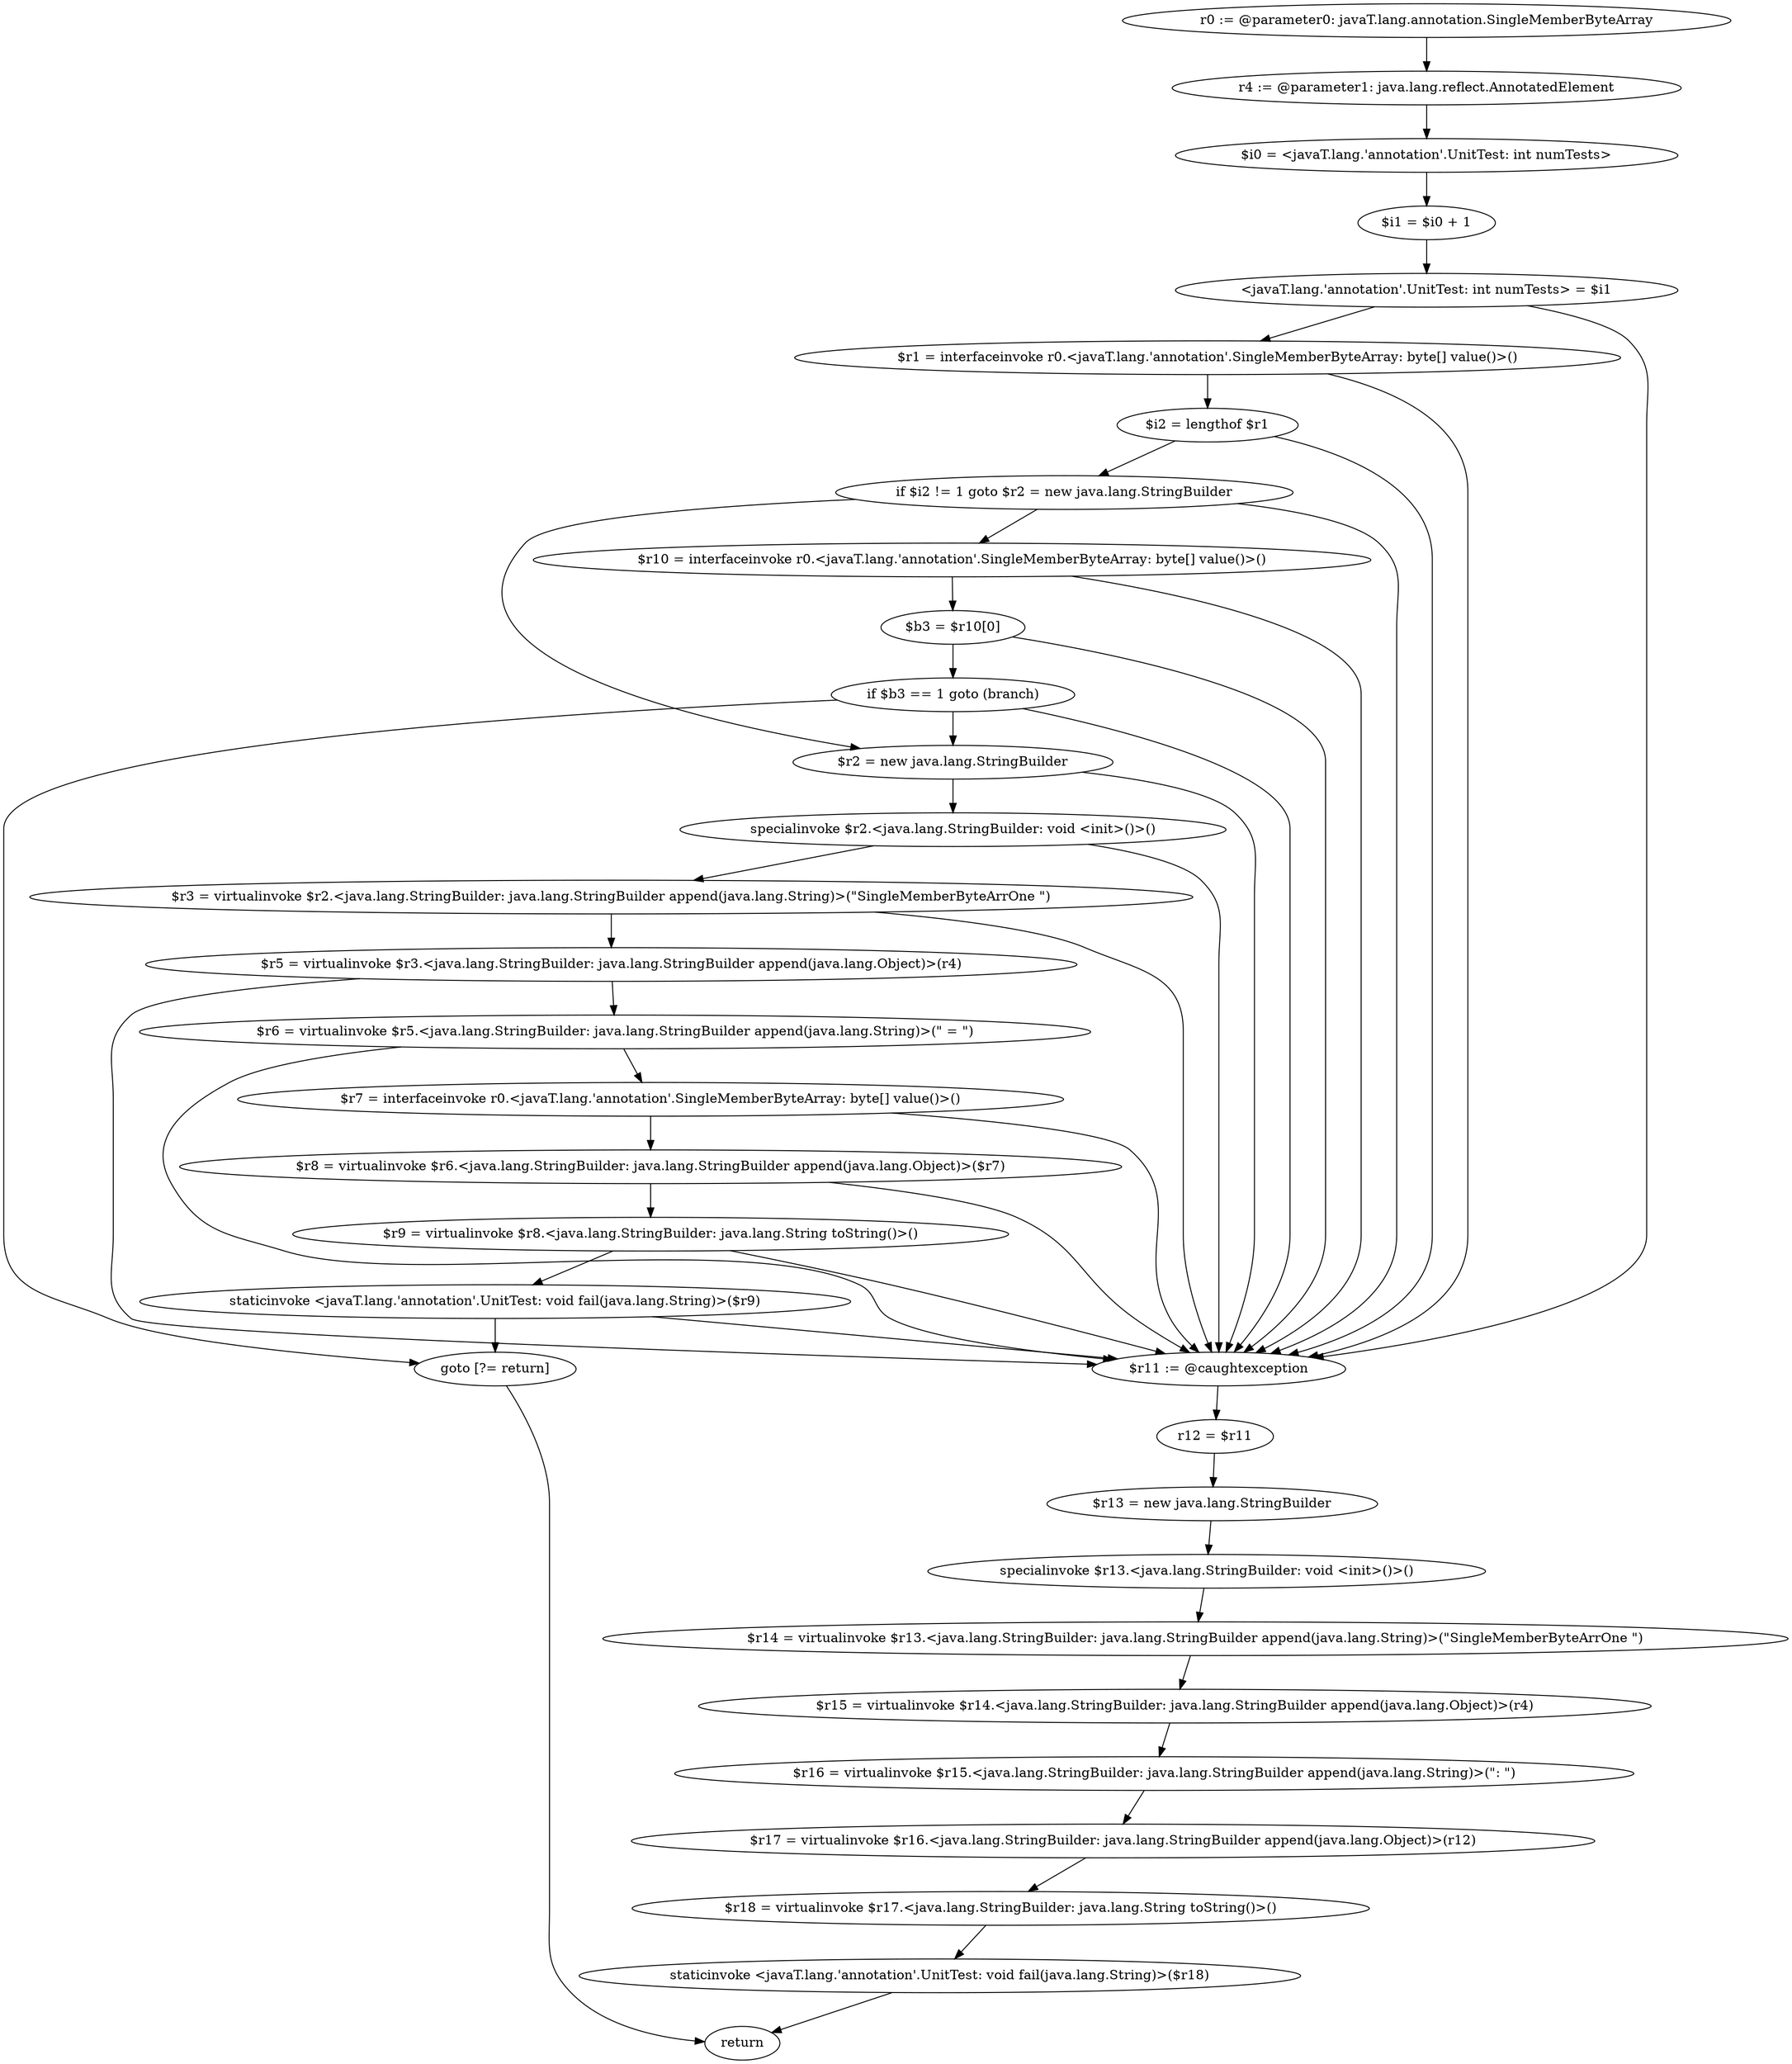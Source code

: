 digraph "unitGraph" {
    "r0 := @parameter0: javaT.lang.annotation.SingleMemberByteArray"
    "r4 := @parameter1: java.lang.reflect.AnnotatedElement"
    "$i0 = <javaT.lang.'annotation'.UnitTest: int numTests>"
    "$i1 = $i0 + 1"
    "<javaT.lang.'annotation'.UnitTest: int numTests> = $i1"
    "$r1 = interfaceinvoke r0.<javaT.lang.'annotation'.SingleMemberByteArray: byte[] value()>()"
    "$i2 = lengthof $r1"
    "if $i2 != 1 goto $r2 = new java.lang.StringBuilder"
    "$r10 = interfaceinvoke r0.<javaT.lang.'annotation'.SingleMemberByteArray: byte[] value()>()"
    "$b3 = $r10[0]"
    "if $b3 == 1 goto (branch)"
    "$r2 = new java.lang.StringBuilder"
    "specialinvoke $r2.<java.lang.StringBuilder: void <init>()>()"
    "$r3 = virtualinvoke $r2.<java.lang.StringBuilder: java.lang.StringBuilder append(java.lang.String)>(\"SingleMemberByteArrOne \")"
    "$r5 = virtualinvoke $r3.<java.lang.StringBuilder: java.lang.StringBuilder append(java.lang.Object)>(r4)"
    "$r6 = virtualinvoke $r5.<java.lang.StringBuilder: java.lang.StringBuilder append(java.lang.String)>(\" = \")"
    "$r7 = interfaceinvoke r0.<javaT.lang.'annotation'.SingleMemberByteArray: byte[] value()>()"
    "$r8 = virtualinvoke $r6.<java.lang.StringBuilder: java.lang.StringBuilder append(java.lang.Object)>($r7)"
    "$r9 = virtualinvoke $r8.<java.lang.StringBuilder: java.lang.String toString()>()"
    "staticinvoke <javaT.lang.'annotation'.UnitTest: void fail(java.lang.String)>($r9)"
    "goto [?= return]"
    "$r11 := @caughtexception"
    "r12 = $r11"
    "$r13 = new java.lang.StringBuilder"
    "specialinvoke $r13.<java.lang.StringBuilder: void <init>()>()"
    "$r14 = virtualinvoke $r13.<java.lang.StringBuilder: java.lang.StringBuilder append(java.lang.String)>(\"SingleMemberByteArrOne \")"
    "$r15 = virtualinvoke $r14.<java.lang.StringBuilder: java.lang.StringBuilder append(java.lang.Object)>(r4)"
    "$r16 = virtualinvoke $r15.<java.lang.StringBuilder: java.lang.StringBuilder append(java.lang.String)>(\": \")"
    "$r17 = virtualinvoke $r16.<java.lang.StringBuilder: java.lang.StringBuilder append(java.lang.Object)>(r12)"
    "$r18 = virtualinvoke $r17.<java.lang.StringBuilder: java.lang.String toString()>()"
    "staticinvoke <javaT.lang.'annotation'.UnitTest: void fail(java.lang.String)>($r18)"
    "return"
    "r0 := @parameter0: javaT.lang.annotation.SingleMemberByteArray"->"r4 := @parameter1: java.lang.reflect.AnnotatedElement";
    "r4 := @parameter1: java.lang.reflect.AnnotatedElement"->"$i0 = <javaT.lang.'annotation'.UnitTest: int numTests>";
    "$i0 = <javaT.lang.'annotation'.UnitTest: int numTests>"->"$i1 = $i0 + 1";
    "$i1 = $i0 + 1"->"<javaT.lang.'annotation'.UnitTest: int numTests> = $i1";
    "<javaT.lang.'annotation'.UnitTest: int numTests> = $i1"->"$r1 = interfaceinvoke r0.<javaT.lang.'annotation'.SingleMemberByteArray: byte[] value()>()";
    "<javaT.lang.'annotation'.UnitTest: int numTests> = $i1"->"$r11 := @caughtexception";
    "$r1 = interfaceinvoke r0.<javaT.lang.'annotation'.SingleMemberByteArray: byte[] value()>()"->"$i2 = lengthof $r1";
    "$r1 = interfaceinvoke r0.<javaT.lang.'annotation'.SingleMemberByteArray: byte[] value()>()"->"$r11 := @caughtexception";
    "$i2 = lengthof $r1"->"if $i2 != 1 goto $r2 = new java.lang.StringBuilder";
    "$i2 = lengthof $r1"->"$r11 := @caughtexception";
    "if $i2 != 1 goto $r2 = new java.lang.StringBuilder"->"$r10 = interfaceinvoke r0.<javaT.lang.'annotation'.SingleMemberByteArray: byte[] value()>()";
    "if $i2 != 1 goto $r2 = new java.lang.StringBuilder"->"$r2 = new java.lang.StringBuilder";
    "if $i2 != 1 goto $r2 = new java.lang.StringBuilder"->"$r11 := @caughtexception";
    "$r10 = interfaceinvoke r0.<javaT.lang.'annotation'.SingleMemberByteArray: byte[] value()>()"->"$b3 = $r10[0]";
    "$r10 = interfaceinvoke r0.<javaT.lang.'annotation'.SingleMemberByteArray: byte[] value()>()"->"$r11 := @caughtexception";
    "$b3 = $r10[0]"->"if $b3 == 1 goto (branch)";
    "$b3 = $r10[0]"->"$r11 := @caughtexception";
    "if $b3 == 1 goto (branch)"->"$r2 = new java.lang.StringBuilder";
    "if $b3 == 1 goto (branch)"->"goto [?= return]";
    "if $b3 == 1 goto (branch)"->"$r11 := @caughtexception";
    "$r2 = new java.lang.StringBuilder"->"specialinvoke $r2.<java.lang.StringBuilder: void <init>()>()";
    "$r2 = new java.lang.StringBuilder"->"$r11 := @caughtexception";
    "specialinvoke $r2.<java.lang.StringBuilder: void <init>()>()"->"$r3 = virtualinvoke $r2.<java.lang.StringBuilder: java.lang.StringBuilder append(java.lang.String)>(\"SingleMemberByteArrOne \")";
    "specialinvoke $r2.<java.lang.StringBuilder: void <init>()>()"->"$r11 := @caughtexception";
    "$r3 = virtualinvoke $r2.<java.lang.StringBuilder: java.lang.StringBuilder append(java.lang.String)>(\"SingleMemberByteArrOne \")"->"$r5 = virtualinvoke $r3.<java.lang.StringBuilder: java.lang.StringBuilder append(java.lang.Object)>(r4)";
    "$r3 = virtualinvoke $r2.<java.lang.StringBuilder: java.lang.StringBuilder append(java.lang.String)>(\"SingleMemberByteArrOne \")"->"$r11 := @caughtexception";
    "$r5 = virtualinvoke $r3.<java.lang.StringBuilder: java.lang.StringBuilder append(java.lang.Object)>(r4)"->"$r6 = virtualinvoke $r5.<java.lang.StringBuilder: java.lang.StringBuilder append(java.lang.String)>(\" = \")";
    "$r5 = virtualinvoke $r3.<java.lang.StringBuilder: java.lang.StringBuilder append(java.lang.Object)>(r4)"->"$r11 := @caughtexception";
    "$r6 = virtualinvoke $r5.<java.lang.StringBuilder: java.lang.StringBuilder append(java.lang.String)>(\" = \")"->"$r7 = interfaceinvoke r0.<javaT.lang.'annotation'.SingleMemberByteArray: byte[] value()>()";
    "$r6 = virtualinvoke $r5.<java.lang.StringBuilder: java.lang.StringBuilder append(java.lang.String)>(\" = \")"->"$r11 := @caughtexception";
    "$r7 = interfaceinvoke r0.<javaT.lang.'annotation'.SingleMemberByteArray: byte[] value()>()"->"$r8 = virtualinvoke $r6.<java.lang.StringBuilder: java.lang.StringBuilder append(java.lang.Object)>($r7)";
    "$r7 = interfaceinvoke r0.<javaT.lang.'annotation'.SingleMemberByteArray: byte[] value()>()"->"$r11 := @caughtexception";
    "$r8 = virtualinvoke $r6.<java.lang.StringBuilder: java.lang.StringBuilder append(java.lang.Object)>($r7)"->"$r9 = virtualinvoke $r8.<java.lang.StringBuilder: java.lang.String toString()>()";
    "$r8 = virtualinvoke $r6.<java.lang.StringBuilder: java.lang.StringBuilder append(java.lang.Object)>($r7)"->"$r11 := @caughtexception";
    "$r9 = virtualinvoke $r8.<java.lang.StringBuilder: java.lang.String toString()>()"->"staticinvoke <javaT.lang.'annotation'.UnitTest: void fail(java.lang.String)>($r9)";
    "$r9 = virtualinvoke $r8.<java.lang.StringBuilder: java.lang.String toString()>()"->"$r11 := @caughtexception";
    "staticinvoke <javaT.lang.'annotation'.UnitTest: void fail(java.lang.String)>($r9)"->"goto [?= return]";
    "staticinvoke <javaT.lang.'annotation'.UnitTest: void fail(java.lang.String)>($r9)"->"$r11 := @caughtexception";
    "goto [?= return]"->"return";
    "$r11 := @caughtexception"->"r12 = $r11";
    "r12 = $r11"->"$r13 = new java.lang.StringBuilder";
    "$r13 = new java.lang.StringBuilder"->"specialinvoke $r13.<java.lang.StringBuilder: void <init>()>()";
    "specialinvoke $r13.<java.lang.StringBuilder: void <init>()>()"->"$r14 = virtualinvoke $r13.<java.lang.StringBuilder: java.lang.StringBuilder append(java.lang.String)>(\"SingleMemberByteArrOne \")";
    "$r14 = virtualinvoke $r13.<java.lang.StringBuilder: java.lang.StringBuilder append(java.lang.String)>(\"SingleMemberByteArrOne \")"->"$r15 = virtualinvoke $r14.<java.lang.StringBuilder: java.lang.StringBuilder append(java.lang.Object)>(r4)";
    "$r15 = virtualinvoke $r14.<java.lang.StringBuilder: java.lang.StringBuilder append(java.lang.Object)>(r4)"->"$r16 = virtualinvoke $r15.<java.lang.StringBuilder: java.lang.StringBuilder append(java.lang.String)>(\": \")";
    "$r16 = virtualinvoke $r15.<java.lang.StringBuilder: java.lang.StringBuilder append(java.lang.String)>(\": \")"->"$r17 = virtualinvoke $r16.<java.lang.StringBuilder: java.lang.StringBuilder append(java.lang.Object)>(r12)";
    "$r17 = virtualinvoke $r16.<java.lang.StringBuilder: java.lang.StringBuilder append(java.lang.Object)>(r12)"->"$r18 = virtualinvoke $r17.<java.lang.StringBuilder: java.lang.String toString()>()";
    "$r18 = virtualinvoke $r17.<java.lang.StringBuilder: java.lang.String toString()>()"->"staticinvoke <javaT.lang.'annotation'.UnitTest: void fail(java.lang.String)>($r18)";
    "staticinvoke <javaT.lang.'annotation'.UnitTest: void fail(java.lang.String)>($r18)"->"return";
}

